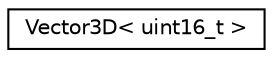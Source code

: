 digraph "Graphe hiérarchique des classes"
{
 // INTERACTIVE_SVG=YES
 // LATEX_PDF_SIZE
  edge [fontname="Helvetica",fontsize="10",labelfontname="Helvetica",labelfontsize="10"];
  node [fontname="Helvetica",fontsize="10",shape=record];
  rankdir="LR";
  Node0 [label="Vector3D\< uint16_t \>",height=0.2,width=0.4,color="black", fillcolor="white", style="filled",URL="$classVector3D.xhtml",tooltip=" "];
}
